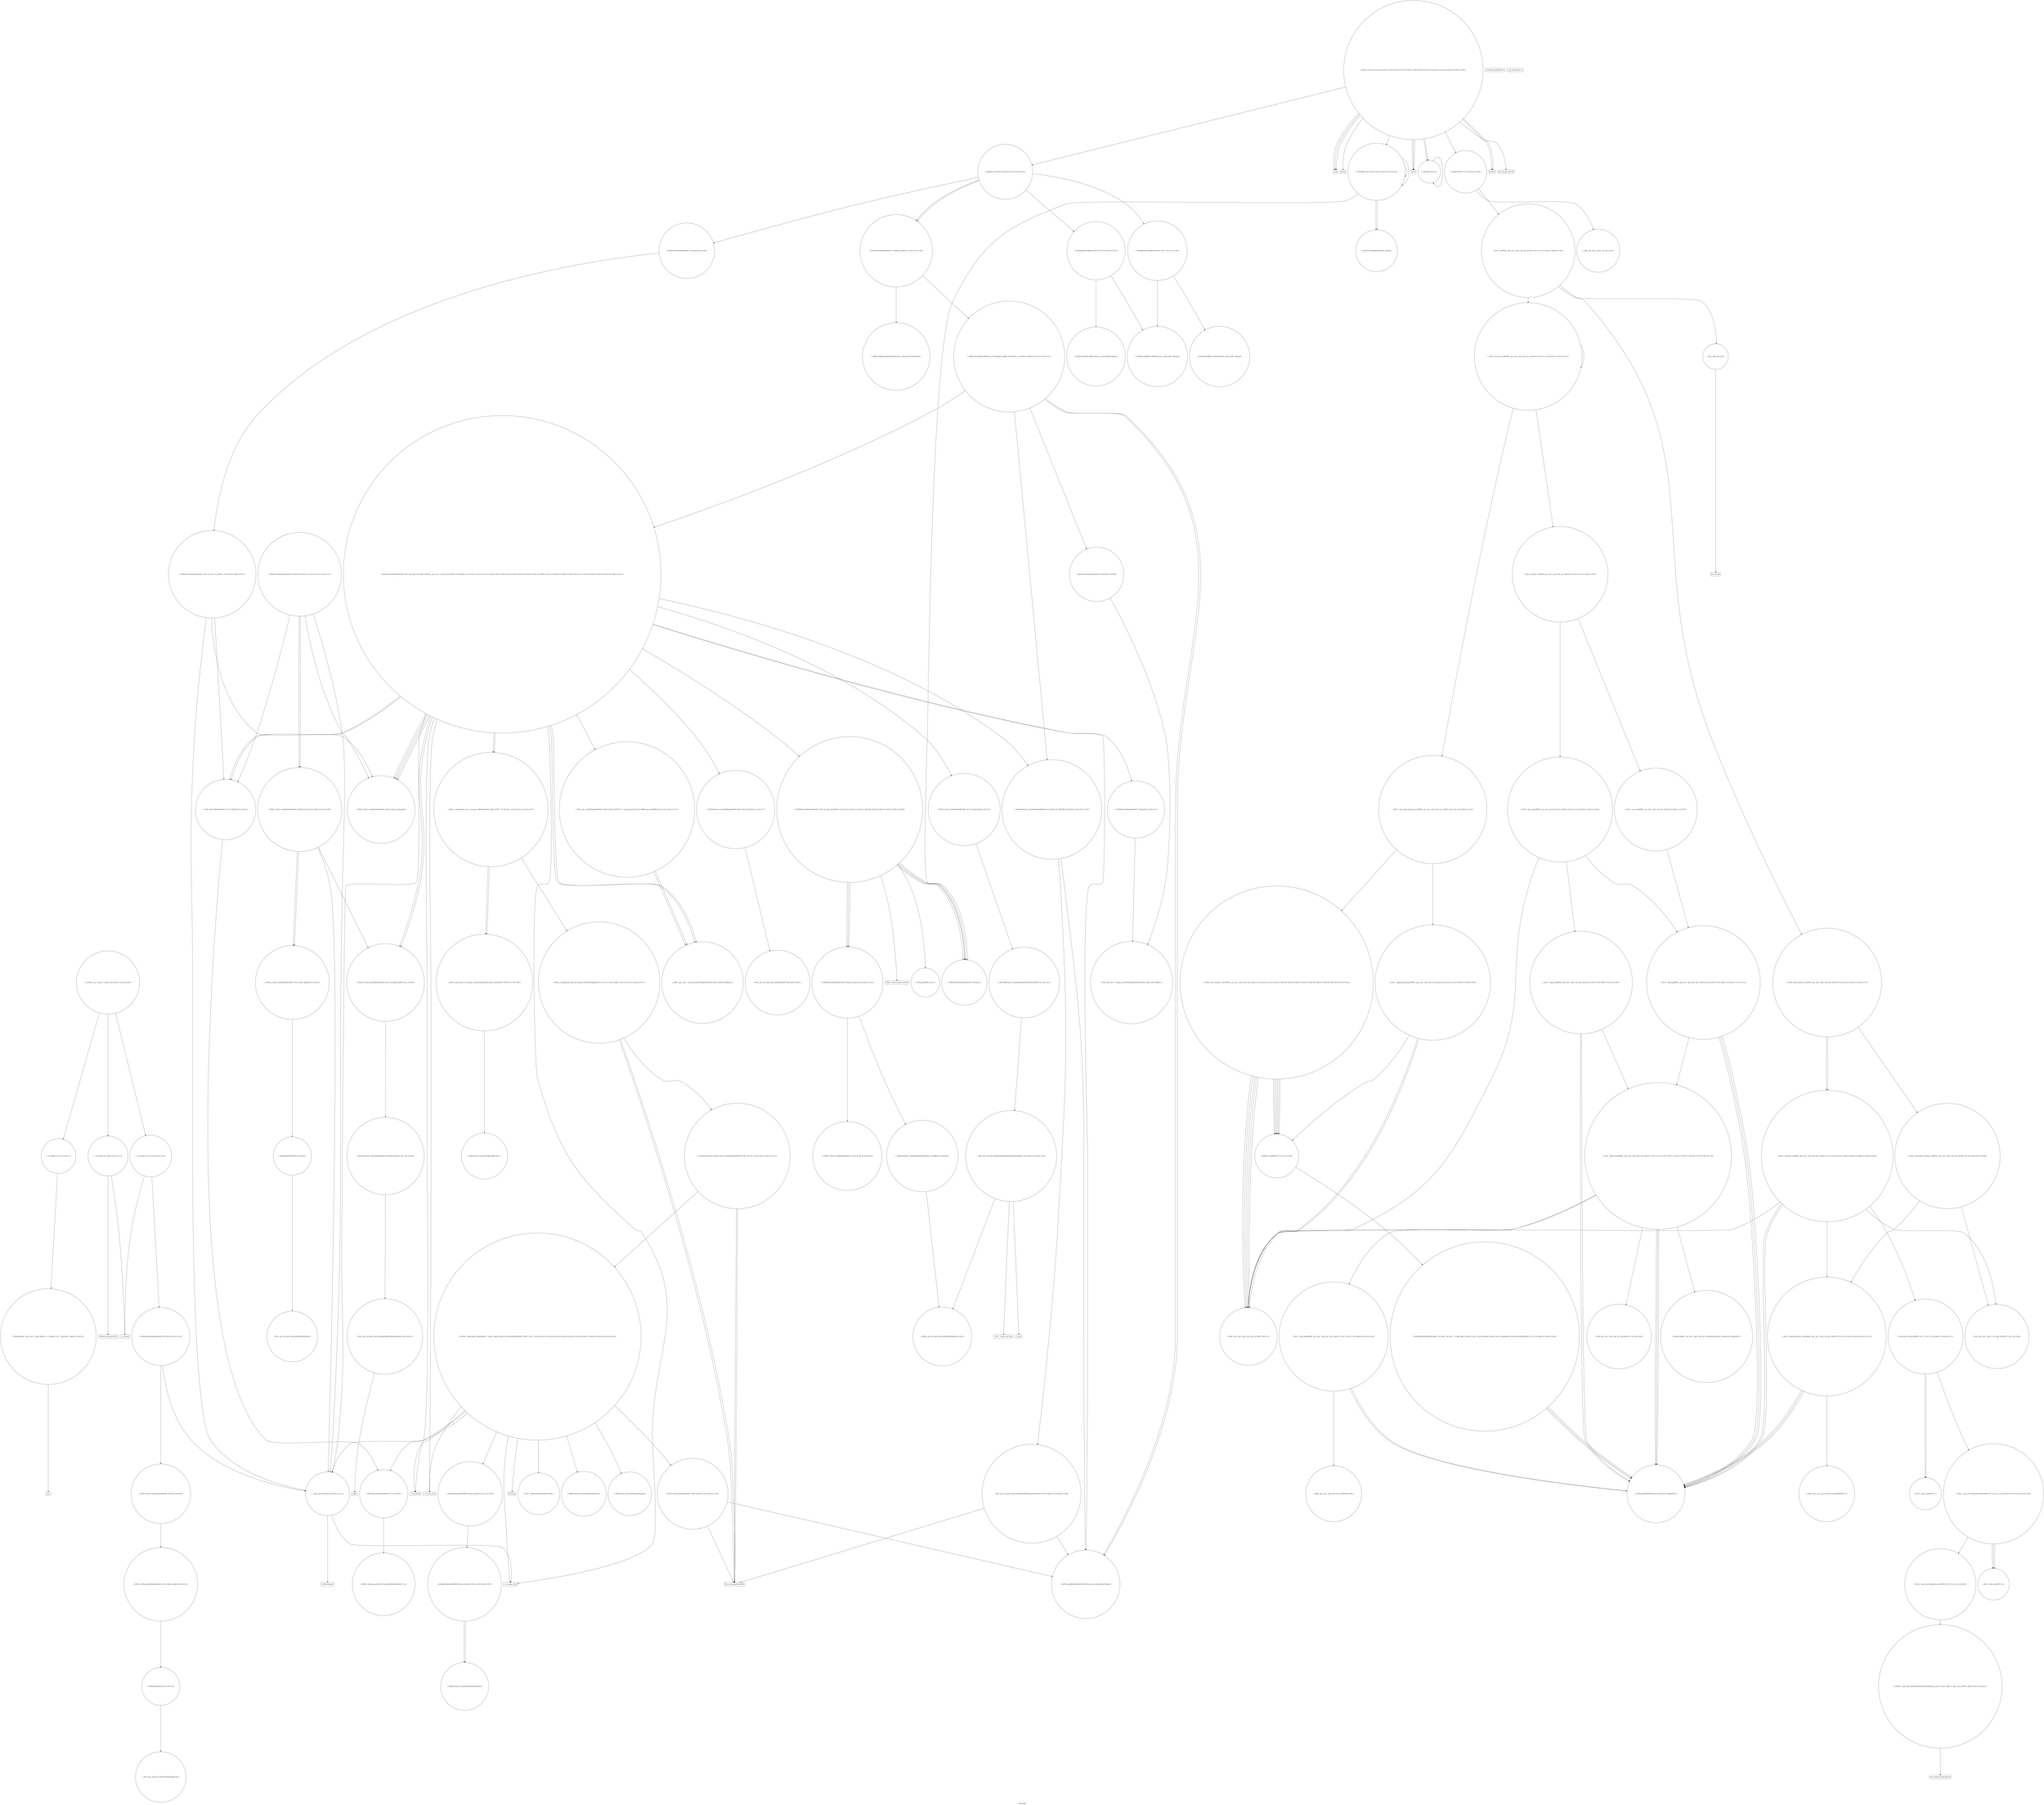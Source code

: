digraph "Call Graph" {
	label="Call Graph";

	Node0x55f5f18aec40 [shape=record,shape=circle,label="{__cxx_global_var_init|{<s0>1|<s1>2}}"];
	Node0x55f5f18aec40:s0 -> Node0x55f5f18aecc0[color=black];
	Node0x55f5f18aec40:s1 -> Node0x55f5f1b70620[color=black];
	Node0x55f5f1b741c0 [shape=record,shape=circle,label="{_ZNSt13move_iteratorIPSt4pairIliEEC2ES2_}"];
	Node0x55f5f1b70820 [shape=record,shape=circle,label="{_ZNSt6vectorISt4pairIliESaIS1_EEC2Ev|{<s0>7|<s1>8}}"];
	Node0x55f5f1b70820:s0 -> Node0x55f5f1b71320[color=black];
	Node0x55f5f1b70820:s1 -> Node0x55f5f1b71420[color=black];
	Node0x55f5f1b71d20 [shape=record,shape=circle,label="{_ZSt14__partial_sortIPlN9__gnu_cxx5__ops15_Iter_less_iterEEvT_S4_S4_T0_|{<s0>158|<s1>159}}"];
	Node0x55f5f1b71d20:s0 -> Node0x55f5f1b71e20[color=black];
	Node0x55f5f1b71d20:s1 -> Node0x55f5f1b71ea0[color=black];
	Node0x55f5f1b70ba0 [shape=record,shape=circle,label="{_ZNSt6vectorISt4pairIliESaIS1_EE9push_backEOS1_|{<s0>25|<s1>26}}"];
	Node0x55f5f1b70ba0:s0 -> Node0x55f5f1b72e40[color=black];
	Node0x55f5f1b70ba0:s1 -> Node0x55f5f1b72dc0[color=black];
	Node0x55f5f1b720a0 [shape=record,shape=circle,label="{_ZSt4moveIRlEONSt16remove_referenceIT_E4typeEOS2_}"];
	Node0x55f5f1b70f20 [shape=record,shape=Mrecord,label="{scanf}"];
	Node0x55f5f1b72420 [shape=record,shape=circle,label="{_ZSt21__unguarded_partitionIPlN9__gnu_cxx5__ops15_Iter_less_iterEET_S4_S4_S4_T0_|{<s0>194|<s1>195|<s2>196}}"];
	Node0x55f5f1b72420:s0 -> Node0x55f5f1b71fa0[color=black];
	Node0x55f5f1b72420:s1 -> Node0x55f5f1b71fa0[color=black];
	Node0x55f5f1b72420:s2 -> Node0x55f5f1b724a0[color=black];
	Node0x55f5f1b712a0 [shape=record,shape=circle,label="{_ZSt7forwardIiEOT_RNSt16remove_referenceIS0_E4typeE}"];
	Node0x55f5f1b727a0 [shape=record,shape=circle,label="{_ZSt25__unguarded_linear_insertIPlN9__gnu_cxx5__ops14_Val_less_iterEEvT_T0_|{<s0>212|<s1>213|<s2>214|<s3>215}}"];
	Node0x55f5f1b727a0:s0 -> Node0x55f5f1b720a0[color=black];
	Node0x55f5f1b727a0:s1 -> Node0x55f5f1b72ba0[color=black];
	Node0x55f5f1b727a0:s2 -> Node0x55f5f1b720a0[color=black];
	Node0x55f5f1b727a0:s3 -> Node0x55f5f1b720a0[color=black];
	Node0x55f5f1b71620 [shape=record,shape=circle,label="{_ZNSaISt4pairIliEEC2Ev|{<s0>53}}"];
	Node0x55f5f1b71620:s0 -> Node0x55f5f1b716a0[color=black];
	Node0x55f5f1b72b20 [shape=record,shape=Mrecord,label="{llvm.memmove.p0i8.p0i8.i64}"];
	Node0x55f5f1b719a0 [shape=record,shape=circle,label="{_ZNSt12_Vector_baseISt4pairIliESaIS1_EE13_M_deallocateEPS1_m|{<s0>60}}"];
	Node0x55f5f1b719a0:s0 -> Node0x55f5f1b71aa0[color=black];
	Node0x55f5f1b72d40 [shape=record,shape=circle,label="{_ZNSt6vectorISt4pairIliESaIS1_EE15_M_erase_at_endEPS1_|{<s0>65|<s1>66|<s2>67}}"];
	Node0x55f5f1b72d40:s0 -> Node0x55f5f1b717a0[color=black];
	Node0x55f5f1b72d40:s1 -> Node0x55f5f1b71720[color=black];
	Node0x55f5f1b72d40:s2 -> Node0x55f5f1b71420[color=black];
	Node0x55f5f1b730c0 [shape=record,shape=circle,label="{_ZN9__gnu_cxx13new_allocatorISt4pairIliEE9constructIS2_JS2_EEEvPT_DpOT0_|{<s0>99|<s1>100}}"];
	Node0x55f5f1b730c0:s0 -> Node0x55f5f1b72f40[color=black];
	Node0x55f5f1b730c0:s1 -> Node0x55f5f1b73140[color=black];
	Node0x55f5f1b73440 [shape=record,shape=circle,label="{_ZNK9__gnu_cxx17__normal_iteratorIPSt4pairIliESt6vectorIS2_SaIS2_EEE4baseEv}"];
	Node0x55f5f1b737c0 [shape=record,shape=circle,label="{_ZNSt16allocator_traitsISaISt4pairIliEEE8max_sizeERKS2_|{<s0>120}}"];
	Node0x55f5f1b737c0:s0 -> Node0x55f5f1b738c0[color=black];
	Node0x55f5f1b73b40 [shape=record,shape=Mrecord,label="{_Znwm}"];
	Node0x55f5f1b73ec0 [shape=record,shape=circle,label="{_ZSt11__addressofISt4pairIliEEPT_RS2_}"];
	Node0x55f5f18aecc0 [shape=record,shape=Mrecord,label="{_ZNSt8ios_base4InitC1Ev}"];
	Node0x55f5f1b74240 [shape=record,shape=circle,label="{_ZN9__gnu_cxx13new_allocatorISt4pairIliEE7destroyIS2_EEvPT_}"];
	Node0x55f5f1b708a0 [shape=record,shape=circle,label="{_ZNSt6vectorISt4pairIliESaIS1_EED2Ev|{<s0>9|<s1>10|<s2>11|<s3>12|<s4>13}}"];
	Node0x55f5f1b708a0:s0 -> Node0x55f5f1b717a0[color=black];
	Node0x55f5f1b708a0:s1 -> Node0x55f5f1b71720[color=black];
	Node0x55f5f1b708a0:s2 -> Node0x55f5f1b71820[color=black];
	Node0x55f5f1b708a0:s3 -> Node0x55f5f1b71820[color=black];
	Node0x55f5f1b708a0:s4 -> Node0x55f5f1b71420[color=black];
	Node0x55f5f1b71da0 [shape=record,shape=circle,label="{_ZSt27__unguarded_partition_pivotIPlN9__gnu_cxx5__ops15_Iter_less_iterEET_S4_S4_T0_|{<s0>160|<s1>161}}"];
	Node0x55f5f1b71da0:s0 -> Node0x55f5f1b723a0[color=black];
	Node0x55f5f1b71da0:s1 -> Node0x55f5f1b72420[color=black];
	Node0x55f5f1b70c20 [shape=record,shape=circle,label="{_ZNSt4pairIliEC2IRlRiLb1EEEOT_OT0_|{<s0>27|<s1>28}}"];
	Node0x55f5f1b70c20:s0 -> Node0x55f5f1b711a0[color=black];
	Node0x55f5f1b70c20:s1 -> Node0x55f5f1b71220[color=black];
	Node0x55f5f1b72120 [shape=record,shape=circle,label="{_ZSt13__adjust_heapIPlllN9__gnu_cxx5__ops15_Iter_less_iterEEvT_T0_S5_T1_T2_|{<s0>173|<s1>174|<s2>175|<s3>176|<s4>177|<s5>178|<s6>179}}"];
	Node0x55f5f1b72120:s0 -> Node0x55f5f1b71fa0[color=black];
	Node0x55f5f1b72120:s1 -> Node0x55f5f1b720a0[color=black];
	Node0x55f5f1b72120:s2 -> Node0x55f5f1b720a0[color=black];
	Node0x55f5f1b72120:s3 -> Node0x55f5f1b721a0[color=black];
	Node0x55f5f1b72120:s4 -> Node0x55f5f1b72220[color=black];
	Node0x55f5f1b72120:s5 -> Node0x55f5f1b720a0[color=black];
	Node0x55f5f1b72120:s6 -> Node0x55f5f1b722a0[color=black];
	Node0x55f5f1b70fa0 [shape=record,shape=Mrecord,label="{fprintf}"];
	Node0x55f5f1b724a0 [shape=record,shape=circle,label="{_ZSt9iter_swapIPlS0_EvT_T0_|{<s0>197}}"];
	Node0x55f5f1b724a0:s0 -> Node0x55f5f1b72520[color=black];
	Node0x55f5f1b71320 [shape=record,shape=circle,label="{_ZNSt12_Vector_baseISt4pairIliESaIS1_EEC2Ev|{<s0>49}}"];
	Node0x55f5f1b71320:s0 -> Node0x55f5f1b715a0[color=black];
	Node0x55f5f1b72820 [shape=record,shape=circle,label="{_ZN9__gnu_cxx5__ops15__val_comp_iterENS0_15_Iter_less_iterE}"];
	Node0x55f5f1b716a0 [shape=record,shape=circle,label="{_ZN9__gnu_cxx13new_allocatorISt4pairIliEEC2Ev}"];
	Node0x55f5f1b72ba0 [shape=record,shape=circle,label="{_ZNK9__gnu_cxx5__ops14_Val_less_iterclIlPlEEbRT_T0_}"];
	Node0x55f5f1b71a20 [shape=record,shape=circle,label="{_ZNSt12_Vector_baseISt4pairIliESaIS1_EE12_Vector_implD2Ev|{<s0>61}}"];
	Node0x55f5f1b71a20:s0 -> Node0x55f5f1b71c20[color=black];
	Node0x55f5f1b72dc0 [shape=record,shape=circle,label="{_ZNSt6vectorISt4pairIliESaIS1_EE12emplace_backIJS1_EEEvDpOT_|{<s0>68|<s1>69|<s2>70|<s3>71|<s4>72}}"];
	Node0x55f5f1b72dc0:s0 -> Node0x55f5f1b72f40[color=black];
	Node0x55f5f1b72dc0:s1 -> Node0x55f5f1b72ec0[color=black];
	Node0x55f5f1b72dc0:s2 -> Node0x55f5f1b73040[color=black];
	Node0x55f5f1b72dc0:s3 -> Node0x55f5f1b72f40[color=black];
	Node0x55f5f1b72dc0:s4 -> Node0x55f5f1b72fc0[color=black];
	Node0x55f5f1b73140 [shape=record,shape=Mrecord,label="{llvm.memcpy.p0i8.p0i8.i64}"];
	Node0x55f5f1b734c0 [shape=record,shape=circle,label="{_ZNSt16allocator_traitsISaISt4pairIliEEE7destroyIS1_EEvRS2_PT_|{<s0>117}}"];
	Node0x55f5f1b734c0:s0 -> Node0x55f5f1b74240[color=black];
	Node0x55f5f1b73840 [shape=record,shape=circle,label="{_ZNKSt12_Vector_baseISt4pairIliESaIS1_EE19_M_get_Tp_allocatorEv}"];
	Node0x55f5f1b73bc0 [shape=record,shape=circle,label="{_ZSt22__uninitialized_copy_aISt13move_iteratorIPSt4pairIliEES3_S2_ET0_T_S6_S5_RSaIT1_E|{<s0>125|<s1>126|<s2>127}}"];
	Node0x55f5f1b73bc0:s0 -> Node0x55f5f1b73140[color=black];
	Node0x55f5f1b73bc0:s1 -> Node0x55f5f1b73140[color=black];
	Node0x55f5f1b73bc0:s2 -> Node0x55f5f1b73cc0[color=black];
	Node0x55f5f1b73f40 [shape=record,shape=circle,label="{_ZNKSt13move_iteratorIPSt4pairIliEEdeEv}"];
	Node0x55f5f1b705a0 [shape=record,shape=Mrecord,label="{_ZNSt8ios_base4InitD1Ev}"];
	Node0x55f5f1b742c0 [shape=record,shape=circle,label="{_ZSt6__sortIPlN9__gnu_cxx5__ops15_Iter_less_iterEEvT_S4_T0_|{<s0>148|<s1>149|<s2>150}}"];
	Node0x55f5f1b742c0:s0 -> Node0x55f5f1b74440[color=black];
	Node0x55f5f1b742c0:s1 -> Node0x55f5f1b743c0[color=black];
	Node0x55f5f1b742c0:s2 -> Node0x55f5f1b71ca0[color=black];
	Node0x55f5f1b70920 [shape=record,shape=circle,label="{_Z5checkil|{<s0>14|<s1>15|<s2>16|<s3>17|<s4>18}}"];
	Node0x55f5f1b70920:s0 -> Node0x55f5f1b709a0[color=black];
	Node0x55f5f1b70920:s1 -> Node0x55f5f1b70920[color=black];
	Node0x55f5f1b70920:s2 -> Node0x55f5f1b70a20[color=black];
	Node0x55f5f1b70920:s3 -> Node0x55f5f1b70a20[color=black];
	Node0x55f5f1b70920:s4 -> Node0x55f5f1b70920[color=black];
	Node0x55f5f1b71e20 [shape=record,shape=circle,label="{_ZSt13__heap_selectIPlN9__gnu_cxx5__ops15_Iter_less_iterEEvT_S4_S4_T0_|{<s0>162|<s1>163|<s2>164}}"];
	Node0x55f5f1b71e20:s0 -> Node0x55f5f1b71f20[color=black];
	Node0x55f5f1b71e20:s1 -> Node0x55f5f1b71fa0[color=black];
	Node0x55f5f1b71e20:s2 -> Node0x55f5f1b72020[color=black];
	Node0x55f5f1b70ca0 [shape=record,shape=circle,label="{_ZNSt4pairIliEC2IRliLb1EEEOT_OT0_|{<s0>29|<s1>30}}"];
	Node0x55f5f1b70ca0:s0 -> Node0x55f5f1b711a0[color=black];
	Node0x55f5f1b70ca0:s1 -> Node0x55f5f1b712a0[color=black];
	Node0x55f5f1b721a0 [shape=record,shape=circle,label="{_ZSt4moveIRN9__gnu_cxx5__ops15_Iter_less_iterEEONSt16remove_referenceIT_E4typeEOS5_}"];
	Node0x55f5f1b71020 [shape=record,shape=Mrecord,label="{printf}"];
	Node0x55f5f1b72520 [shape=record,shape=circle,label="{_ZSt4swapIlENSt9enable_ifIXsr6__and_ISt6__not_ISt15__is_tuple_likeIT_EESt21is_move_constructibleIS3_ESt18is_move_assignableIS3_EEE5valueEvE4typeERS3_SC_|{<s0>198|<s1>199|<s2>200}}"];
	Node0x55f5f1b72520:s0 -> Node0x55f5f1b720a0[color=black];
	Node0x55f5f1b72520:s1 -> Node0x55f5f1b720a0[color=black];
	Node0x55f5f1b72520:s2 -> Node0x55f5f1b720a0[color=black];
	Node0x55f5f1b713a0 [shape=record,shape=Mrecord,label="{__gxx_personality_v0}"];
	Node0x55f5f1b728a0 [shape=record,shape=circle,label="{_ZSt23__copy_move_backward_a2ILb1EPlS0_ET1_T0_S2_S1_|{<s0>216|<s1>217|<s2>218|<s3>219}}"];
	Node0x55f5f1b728a0:s0 -> Node0x55f5f1b72a20[color=black];
	Node0x55f5f1b728a0:s1 -> Node0x55f5f1b72a20[color=black];
	Node0x55f5f1b728a0:s2 -> Node0x55f5f1b72a20[color=black];
	Node0x55f5f1b728a0:s3 -> Node0x55f5f1b729a0[color=black];
	Node0x55f5f1b71720 [shape=record,shape=circle,label="{_ZSt8_DestroyIPSt4pairIliES1_EvT_S3_RSaIT0_E|{<s0>54}}"];
	Node0x55f5f1b71720:s0 -> Node0x55f5f1b718a0[color=black];
	Node0x55f5f1b72c20 [shape=record,shape=circle,label="{_GLOBAL__sub_I_jiazd_2_1.cpp|{<s0>222|<s1>223|<s2>224}}"];
	Node0x55f5f1b72c20:s0 -> Node0x55f5f18aec40[color=black];
	Node0x55f5f1b72c20:s1 -> Node0x55f5f1b706a0[color=black];
	Node0x55f5f1b72c20:s2 -> Node0x55f5f1b707a0[color=black];
	Node0x55f5f1b71aa0 [shape=record,shape=circle,label="{_ZNSt16allocator_traitsISaISt4pairIliEEE10deallocateERS2_PS1_m|{<s0>62}}"];
	Node0x55f5f1b71aa0:s0 -> Node0x55f5f1b71b20[color=black];
	Node0x55f5f1b72e40 [shape=record,shape=circle,label="{_ZSt4moveIRSt4pairIliEEONSt16remove_referenceIT_E4typeEOS4_}"];
	Node0x55f5f1b731c0 [shape=record,shape=circle,label="{_ZNKSt6vectorISt4pairIliESaIS1_EE12_M_check_lenEmPKc|{<s0>101|<s1>102|<s2>103|<s3>104|<s4>105|<s5>106|<s6>107|<s7>108|<s8>109}}"];
	Node0x55f5f1b731c0:s0 -> Node0x55f5f1b73640[color=black];
	Node0x55f5f1b731c0:s1 -> Node0x55f5f1b709a0[color=black];
	Node0x55f5f1b731c0:s2 -> Node0x55f5f1b736c0[color=black];
	Node0x55f5f1b731c0:s3 -> Node0x55f5f1b709a0[color=black];
	Node0x55f5f1b731c0:s4 -> Node0x55f5f1b709a0[color=black];
	Node0x55f5f1b731c0:s5 -> Node0x55f5f1b73740[color=black];
	Node0x55f5f1b731c0:s6 -> Node0x55f5f1b709a0[color=black];
	Node0x55f5f1b731c0:s7 -> Node0x55f5f1b73640[color=black];
	Node0x55f5f1b731c0:s8 -> Node0x55f5f1b73640[color=black];
	Node0x55f5f1b73540 [shape=record,shape=Mrecord,label="{__cxa_rethrow}"];
	Node0x55f5f1b738c0 [shape=record,shape=circle,label="{_ZNK9__gnu_cxx13new_allocatorISt4pairIliEE8max_sizeEv}"];
	Node0x55f5f1b73c40 [shape=record,shape=circle,label="{_ZSt32__make_move_if_noexcept_iteratorISt4pairIliESt13move_iteratorIPS1_EET0_PT_|{<s0>128}}"];
	Node0x55f5f1b73c40:s0 -> Node0x55f5f1b741c0[color=black];
	Node0x55f5f1b73fc0 [shape=record,shape=circle,label="{_ZNSt13move_iteratorIPSt4pairIliEEppEv}"];
	Node0x55f5f1b70620 [shape=record,shape=Mrecord,label="{__cxa_atexit}"];
	Node0x55f5f1b74340 [shape=record,shape=circle,label="{_ZN9__gnu_cxx5__ops16__iter_less_iterEv}"];
	Node0x55f5f1b709a0 [shape=record,shape=circle,label="{_ZNKSt6vectorISt4pairIliESaIS1_EE4sizeEv}"];
	Node0x55f5f1b71ea0 [shape=record,shape=circle,label="{_ZSt11__sort_heapIPlN9__gnu_cxx5__ops15_Iter_less_iterEEvT_S4_RT0_|{<s0>165}}"];
	Node0x55f5f1b71ea0:s0 -> Node0x55f5f1b72020[color=black];
	Node0x55f5f1b70d20 [shape=record,shape=circle,label="{_Z3gcdll|{<s0>31}}"];
	Node0x55f5f1b70d20:s0 -> Node0x55f5f1b70d20[color=black];
	Node0x55f5f1b72220 [shape=record,shape=circle,label="{_ZN9__gnu_cxx5__ops14_Iter_less_valC2ENS0_15_Iter_less_iterE}"];
	Node0x55f5f1b710a0 [shape=record,shape=circle,label="{_ZSt4sortIPlEvT_S1_|{<s0>47|<s1>48}}"];
	Node0x55f5f1b710a0:s0 -> Node0x55f5f1b74340[color=black];
	Node0x55f5f1b710a0:s1 -> Node0x55f5f1b742c0[color=black];
	Node0x55f5f1b725a0 [shape=record,shape=Mrecord,label="{llvm.ctlz.i64}"];
	Node0x55f5f1b71420 [shape=record,shape=circle,label="{__clang_call_terminate|{<s0>50|<s1>51}}"];
	Node0x55f5f1b71420:s0 -> Node0x55f5f1b714a0[color=black];
	Node0x55f5f1b71420:s1 -> Node0x55f5f1b71520[color=black];
	Node0x55f5f1b72920 [shape=record,shape=circle,label="{_ZSt12__miter_baseIPlET_S1_}"];
	Node0x55f5f1b717a0 [shape=record,shape=circle,label="{_ZNSt12_Vector_baseISt4pairIliESaIS1_EE19_M_get_Tp_allocatorEv}"];
	Node0x55f5f1b71b20 [shape=record,shape=circle,label="{_ZN9__gnu_cxx13new_allocatorISt4pairIliEE10deallocateEPS2_m|{<s0>63}}"];
	Node0x55f5f1b71b20:s0 -> Node0x55f5f1b71ba0[color=black];
	Node0x55f5f1b72ec0 [shape=record,shape=circle,label="{_ZNSt16allocator_traitsISaISt4pairIliEEE9constructIS1_JS1_EEEvRS2_PT_DpOT0_|{<s0>73|<s1>74}}"];
	Node0x55f5f1b72ec0:s0 -> Node0x55f5f1b72f40[color=black];
	Node0x55f5f1b72ec0:s1 -> Node0x55f5f1b730c0[color=black];
	Node0x55f5f1b73240 [shape=record,shape=circle,label="{_ZN9__gnu_cxxmiIPSt4pairIliESt6vectorIS2_SaIS2_EEEENS_17__normal_iteratorIT_T0_E15difference_typeERKSA_SD_|{<s0>110|<s1>111}}"];
	Node0x55f5f1b73240:s0 -> Node0x55f5f1b73440[color=black];
	Node0x55f5f1b73240:s1 -> Node0x55f5f1b73440[color=black];
	Node0x55f5f1b735c0 [shape=record,shape=Mrecord,label="{__cxa_end_catch}"];
	Node0x55f5f1b73940 [shape=record,shape=circle,label="{_ZN9__gnu_cxx17__normal_iteratorIPSt4pairIliESt6vectorIS2_SaIS2_EEEC2ERKS3_}"];
	Node0x55f5f1b73cc0 [shape=record,shape=circle,label="{_ZSt18uninitialized_copyISt13move_iteratorIPSt4pairIliEES3_ET0_T_S6_S5_|{<s0>129|<s1>130|<s2>131}}"];
	Node0x55f5f1b73cc0:s0 -> Node0x55f5f1b73140[color=black];
	Node0x55f5f1b73cc0:s1 -> Node0x55f5f1b73140[color=black];
	Node0x55f5f1b73cc0:s2 -> Node0x55f5f1b73d40[color=black];
	Node0x55f5f1b74040 [shape=record,shape=Mrecord,label="{llvm.trap}"];
	Node0x55f5f1b706a0 [shape=record,shape=circle,label="{__cxx_global_var_init.1|{<s0>3}}"];
	Node0x55f5f1b706a0:s0 -> Node0x55f5f1b70720[color=black];
	Node0x55f5f1b743c0 [shape=record,shape=circle,label="{_ZSt16__introsort_loopIPllN9__gnu_cxx5__ops15_Iter_less_iterEEvT_S4_T0_T1_|{<s0>151|<s1>152|<s2>153}}"];
	Node0x55f5f1b743c0:s0 -> Node0x55f5f1b71d20[color=black];
	Node0x55f5f1b743c0:s1 -> Node0x55f5f1b71da0[color=black];
	Node0x55f5f1b743c0:s2 -> Node0x55f5f1b743c0[color=black];
	Node0x55f5f1b70a20 [shape=record,shape=circle,label="{_ZNSt6vectorISt4pairIliESaIS1_EEixEm}"];
	Node0x55f5f1b71f20 [shape=record,shape=circle,label="{_ZSt11__make_heapIPlN9__gnu_cxx5__ops15_Iter_less_iterEEvT_S4_RT0_|{<s0>166|<s1>167|<s2>168}}"];
	Node0x55f5f1b71f20:s0 -> Node0x55f5f1b720a0[color=black];
	Node0x55f5f1b71f20:s1 -> Node0x55f5f1b720a0[color=black];
	Node0x55f5f1b71f20:s2 -> Node0x55f5f1b72120[color=black];
	Node0x55f5f1b70da0 [shape=record,shape=circle,label="{main|{<s0>32|<s1>33|<s2>34|<s3>35|<s4>36|<s5>37|<s6>38|<s7>39|<s8>40|<s9>41|<s10>42|<s11>43|<s12>44|<s13>45|<s14>46}}"];
	Node0x55f5f1b70da0:s0 -> Node0x55f5f1b70e20[color=black];
	Node0x55f5f1b70da0:s1 -> Node0x55f5f1b70e20[color=black];
	Node0x55f5f1b70da0:s2 -> Node0x55f5f1b70ea0[color=black];
	Node0x55f5f1b70da0:s3 -> Node0x55f5f1b70f20[color=black];
	Node0x55f5f1b70da0:s4 -> Node0x55f5f1b70fa0[color=black];
	Node0x55f5f1b70da0:s5 -> Node0x55f5f1b71020[color=black];
	Node0x55f5f1b70da0:s6 -> Node0x55f5f1b70f20[color=black];
	Node0x55f5f1b70da0:s7 -> Node0x55f5f1b70f20[color=black];
	Node0x55f5f1b70da0:s8 -> Node0x55f5f1b710a0[color=black];
	Node0x55f5f1b70da0:s9 -> Node0x55f5f1b70d20[color=black];
	Node0x55f5f1b70da0:s10 -> Node0x55f5f1b70aa0[color=black];
	Node0x55f5f1b70da0:s11 -> Node0x55f5f1b70920[color=black];
	Node0x55f5f1b70da0:s12 -> Node0x55f5f1b70d20[color=black];
	Node0x55f5f1b70da0:s13 -> Node0x55f5f1b71020[color=black];
	Node0x55f5f1b70da0:s14 -> Node0x55f5f1b71020[color=black];
	Node0x55f5f1b722a0 [shape=record,shape=circle,label="{_ZSt11__push_heapIPlllN9__gnu_cxx5__ops14_Iter_less_valEEvT_T0_S5_T1_RT2_|{<s0>180|<s1>181|<s2>182}}"];
	Node0x55f5f1b722a0:s0 -> Node0x55f5f1b72320[color=black];
	Node0x55f5f1b722a0:s1 -> Node0x55f5f1b720a0[color=black];
	Node0x55f5f1b722a0:s2 -> Node0x55f5f1b720a0[color=black];
	Node0x55f5f1b71120 [shape=record,shape=Mrecord,label="{acos}"];
	Node0x55f5f1b72620 [shape=record,shape=circle,label="{_ZSt16__insertion_sortIPlN9__gnu_cxx5__ops15_Iter_less_iterEEvT_S4_T0_|{<s0>201|<s1>202|<s2>203|<s3>204|<s4>205|<s5>206}}"];
	Node0x55f5f1b72620:s0 -> Node0x55f5f1b71fa0[color=black];
	Node0x55f5f1b72620:s1 -> Node0x55f5f1b720a0[color=black];
	Node0x55f5f1b72620:s2 -> Node0x55f5f1b72720[color=black];
	Node0x55f5f1b72620:s3 -> Node0x55f5f1b720a0[color=black];
	Node0x55f5f1b72620:s4 -> Node0x55f5f1b72820[color=black];
	Node0x55f5f1b72620:s5 -> Node0x55f5f1b727a0[color=black];
	Node0x55f5f1b714a0 [shape=record,shape=Mrecord,label="{__cxa_begin_catch}"];
	Node0x55f5f1b729a0 [shape=record,shape=circle,label="{_ZSt22__copy_move_backward_aILb1EPlS0_ET1_T0_S2_S1_|{<s0>220}}"];
	Node0x55f5f1b729a0:s0 -> Node0x55f5f1b72aa0[color=black];
	Node0x55f5f1b71820 [shape=record,shape=circle,label="{_ZNSt12_Vector_baseISt4pairIliESaIS1_EED2Ev|{<s0>55|<s1>56|<s2>57|<s3>58}}"];
	Node0x55f5f1b71820:s0 -> Node0x55f5f1b719a0[color=black];
	Node0x55f5f1b71820:s1 -> Node0x55f5f1b71a20[color=black];
	Node0x55f5f1b71820:s2 -> Node0x55f5f1b71a20[color=black];
	Node0x55f5f1b71820:s3 -> Node0x55f5f1b71420[color=black];
	Node0x55f5f1b71ba0 [shape=record,shape=Mrecord,label="{_ZdlPv}"];
	Node0x55f5f1b72f40 [shape=record,shape=circle,label="{_ZSt7forwardISt4pairIliEEOT_RNSt16remove_referenceIS2_E4typeE}"];
	Node0x55f5f1b732c0 [shape=record,shape=circle,label="{_ZNSt6vectorISt4pairIliESaIS1_EE5beginEv|{<s0>112}}"];
	Node0x55f5f1b732c0:s0 -> Node0x55f5f1b73940[color=black];
	Node0x55f5f1b73640 [shape=record,shape=circle,label="{_ZNKSt6vectorISt4pairIliESaIS1_EE8max_sizeEv|{<s0>118|<s1>119}}"];
	Node0x55f5f1b73640:s0 -> Node0x55f5f1b73840[color=black];
	Node0x55f5f1b73640:s1 -> Node0x55f5f1b737c0[color=black];
	Node0x55f5f1b739c0 [shape=record,shape=circle,label="{_ZNSt16allocator_traitsISaISt4pairIliEEE8allocateERS2_m|{<s0>121}}"];
	Node0x55f5f1b739c0:s0 -> Node0x55f5f1b73a40[color=black];
	Node0x55f5f1b73d40 [shape=record,shape=circle,label="{_ZNSt20__uninitialized_copyILb0EE13__uninit_copyISt13move_iteratorIPSt4pairIliEES5_EET0_T_S8_S7_|{<s0>132|<s1>133|<s2>134|<s3>135|<s4>136|<s5>137|<s6>138|<s7>139|<s8>140|<s9>141|<s10>142}}"];
	Node0x55f5f1b73d40:s0 -> Node0x55f5f1b73dc0[color=black];
	Node0x55f5f1b73d40:s1 -> Node0x55f5f1b73ec0[color=black];
	Node0x55f5f1b73d40:s2 -> Node0x55f5f1b73f40[color=black];
	Node0x55f5f1b73d40:s3 -> Node0x55f5f1b73e40[color=black];
	Node0x55f5f1b73d40:s4 -> Node0x55f5f1b73fc0[color=black];
	Node0x55f5f1b73d40:s5 -> Node0x55f5f1b714a0[color=black];
	Node0x55f5f1b73d40:s6 -> Node0x55f5f1b718a0[color=black];
	Node0x55f5f1b73d40:s7 -> Node0x55f5f1b73540[color=black];
	Node0x55f5f1b73d40:s8 -> Node0x55f5f1b735c0[color=black];
	Node0x55f5f1b73d40:s9 -> Node0x55f5f1b74040[color=black];
	Node0x55f5f1b73d40:s10 -> Node0x55f5f1b71420[color=black];
	Node0x55f5f1b740c0 [shape=record,shape=circle,label="{_ZSteqIPSt4pairIliEEbRKSt13move_iteratorIT_ES7_|{<s0>146|<s1>147}}"];
	Node0x55f5f1b740c0:s0 -> Node0x55f5f1b74140[color=black];
	Node0x55f5f1b740c0:s1 -> Node0x55f5f1b74140[color=black];
	Node0x55f5f1b70720 [shape=record,shape=circle,label="{_ZSt4acosIiEN9__gnu_cxx11__enable_ifIXsr12__is_integerIT_EE7__valueEdE6__typeES2_|{<s0>4}}"];
	Node0x55f5f1b70720:s0 -> Node0x55f5f1b71120[color=black];
	Node0x55f5f1b74440 [shape=record,shape=circle,label="{_ZSt4__lgl|{<s0>154}}"];
	Node0x55f5f1b74440:s0 -> Node0x55f5f1b725a0[color=black];
	Node0x55f5f1b70aa0 [shape=record,shape=circle,label="{_Z4factl|{<s0>19|<s1>20|<s2>21|<s3>22|<s4>23}}"];
	Node0x55f5f1b70aa0:s0 -> Node0x55f5f1b70b20[color=black];
	Node0x55f5f1b70aa0:s1 -> Node0x55f5f1b70c20[color=black];
	Node0x55f5f1b70aa0:s2 -> Node0x55f5f1b70ba0[color=black];
	Node0x55f5f1b70aa0:s3 -> Node0x55f5f1b70ca0[color=black];
	Node0x55f5f1b70aa0:s4 -> Node0x55f5f1b70ba0[color=black];
	Node0x55f5f1b71fa0 [shape=record,shape=circle,label="{_ZNK9__gnu_cxx5__ops15_Iter_less_iterclIPlS3_EEbT_T0_}"];
	Node0x55f5f1b70e20 [shape=record,shape=Mrecord,label="{freopen}"];
	Node0x55f5f1b72320 [shape=record,shape=circle,label="{_ZNK9__gnu_cxx5__ops14_Iter_less_valclIPllEEbT_RT0_}"];
	Node0x55f5f1b711a0 [shape=record,shape=circle,label="{_ZSt7forwardIRlEOT_RNSt16remove_referenceIS1_E4typeE}"];
	Node0x55f5f1b726a0 [shape=record,shape=circle,label="{_ZSt26__unguarded_insertion_sortIPlN9__gnu_cxx5__ops15_Iter_less_iterEEvT_S4_T0_|{<s0>207|<s1>208}}"];
	Node0x55f5f1b726a0:s0 -> Node0x55f5f1b72820[color=black];
	Node0x55f5f1b726a0:s1 -> Node0x55f5f1b727a0[color=black];
	Node0x55f5f1b71520 [shape=record,shape=Mrecord,label="{_ZSt9terminatev}"];
	Node0x55f5f1b72a20 [shape=record,shape=circle,label="{_ZSt12__niter_baseIPlET_S1_}"];
	Node0x55f5f1b718a0 [shape=record,shape=circle,label="{_ZSt8_DestroyIPSt4pairIliEEvT_S3_|{<s0>59}}"];
	Node0x55f5f1b718a0:s0 -> Node0x55f5f1b71920[color=black];
	Node0x55f5f1b71c20 [shape=record,shape=circle,label="{_ZNSaISt4pairIliEED2Ev|{<s0>64}}"];
	Node0x55f5f1b71c20:s0 -> Node0x55f5f1b72cc0[color=black];
	Node0x55f5f1b72fc0 [shape=record,shape=circle,label="{_ZNSt6vectorISt4pairIliESaIS1_EE17_M_realloc_insertIJS1_EEEvN9__gnu_cxx17__normal_iteratorIPS1_S3_EEDpOT_|{<s0>75|<s1>76|<s2>77|<s3>78|<s4>79|<s5>80|<s6>81|<s7>82|<s8>83|<s9>84|<s10>85|<s11>86|<s12>87|<s13>88|<s14>89|<s15>90|<s16>91|<s17>92|<s18>93|<s19>94|<s20>95|<s21>96|<s22>97}}"];
	Node0x55f5f1b72fc0:s0 -> Node0x55f5f1b731c0[color=black];
	Node0x55f5f1b72fc0:s1 -> Node0x55f5f1b732c0[color=black];
	Node0x55f5f1b72fc0:s2 -> Node0x55f5f1b73240[color=black];
	Node0x55f5f1b72fc0:s3 -> Node0x55f5f1b73340[color=black];
	Node0x55f5f1b72fc0:s4 -> Node0x55f5f1b72f40[color=black];
	Node0x55f5f1b72fc0:s5 -> Node0x55f5f1b72ec0[color=black];
	Node0x55f5f1b72fc0:s6 -> Node0x55f5f1b73440[color=black];
	Node0x55f5f1b72fc0:s7 -> Node0x55f5f1b717a0[color=black];
	Node0x55f5f1b72fc0:s8 -> Node0x55f5f1b733c0[color=black];
	Node0x55f5f1b72fc0:s9 -> Node0x55f5f1b73440[color=black];
	Node0x55f5f1b72fc0:s10 -> Node0x55f5f1b717a0[color=black];
	Node0x55f5f1b72fc0:s11 -> Node0x55f5f1b733c0[color=black];
	Node0x55f5f1b72fc0:s12 -> Node0x55f5f1b714a0[color=black];
	Node0x55f5f1b72fc0:s13 -> Node0x55f5f1b734c0[color=black];
	Node0x55f5f1b72fc0:s14 -> Node0x55f5f1b735c0[color=black];
	Node0x55f5f1b72fc0:s15 -> Node0x55f5f1b717a0[color=black];
	Node0x55f5f1b72fc0:s16 -> Node0x55f5f1b71720[color=black];
	Node0x55f5f1b72fc0:s17 -> Node0x55f5f1b719a0[color=black];
	Node0x55f5f1b72fc0:s18 -> Node0x55f5f1b73540[color=black];
	Node0x55f5f1b72fc0:s19 -> Node0x55f5f1b717a0[color=black];
	Node0x55f5f1b72fc0:s20 -> Node0x55f5f1b71720[color=black];
	Node0x55f5f1b72fc0:s21 -> Node0x55f5f1b719a0[color=black];
	Node0x55f5f1b72fc0:s22 -> Node0x55f5f1b71420[color=black];
	Node0x55f5f1b73340 [shape=record,shape=circle,label="{_ZNSt12_Vector_baseISt4pairIliESaIS1_EE11_M_allocateEm|{<s0>113}}"];
	Node0x55f5f1b73340:s0 -> Node0x55f5f1b739c0[color=black];
	Node0x55f5f1b736c0 [shape=record,shape=Mrecord,label="{_ZSt20__throw_length_errorPKc}"];
	Node0x55f5f1b73a40 [shape=record,shape=circle,label="{_ZN9__gnu_cxx13new_allocatorISt4pairIliEE8allocateEmPKv|{<s0>122|<s1>123|<s2>124}}"];
	Node0x55f5f1b73a40:s0 -> Node0x55f5f1b738c0[color=black];
	Node0x55f5f1b73a40:s1 -> Node0x55f5f1b73ac0[color=black];
	Node0x55f5f1b73a40:s2 -> Node0x55f5f1b73b40[color=black];
	Node0x55f5f1b73dc0 [shape=record,shape=circle,label="{_ZStneIPSt4pairIliEEbRKSt13move_iteratorIT_ES7_|{<s0>143}}"];
	Node0x55f5f1b73dc0:s0 -> Node0x55f5f1b740c0[color=black];
	Node0x55f5f1b74140 [shape=record,shape=circle,label="{_ZNKSt13move_iteratorIPSt4pairIliEE4baseEv}"];
	Node0x55f5f1b707a0 [shape=record,shape=circle,label="{__cxx_global_var_init.2|{<s0>5|<s1>6}}"];
	Node0x55f5f1b707a0:s0 -> Node0x55f5f1b70820[color=black];
	Node0x55f5f1b707a0:s1 -> Node0x55f5f1b70620[color=black];
	Node0x55f5f1b71ca0 [shape=record,shape=circle,label="{_ZSt22__final_insertion_sortIPlN9__gnu_cxx5__ops15_Iter_less_iterEEvT_S4_T0_|{<s0>155|<s1>156|<s2>157}}"];
	Node0x55f5f1b71ca0:s0 -> Node0x55f5f1b72620[color=black];
	Node0x55f5f1b71ca0:s1 -> Node0x55f5f1b726a0[color=black];
	Node0x55f5f1b71ca0:s2 -> Node0x55f5f1b72620[color=black];
	Node0x55f5f1b70b20 [shape=record,shape=circle,label="{_ZNSt6vectorISt4pairIliESaIS1_EE5clearEv|{<s0>24}}"];
	Node0x55f5f1b70b20:s0 -> Node0x55f5f1b72d40[color=black];
	Node0x55f5f1b72020 [shape=record,shape=circle,label="{_ZSt10__pop_heapIPlN9__gnu_cxx5__ops15_Iter_less_iterEEvT_S4_S4_RT0_|{<s0>169|<s1>170|<s2>171|<s3>172}}"];
	Node0x55f5f1b72020:s0 -> Node0x55f5f1b720a0[color=black];
	Node0x55f5f1b72020:s1 -> Node0x55f5f1b720a0[color=black];
	Node0x55f5f1b72020:s2 -> Node0x55f5f1b720a0[color=black];
	Node0x55f5f1b72020:s3 -> Node0x55f5f1b72120[color=black];
	Node0x55f5f1b70ea0 [shape=record,shape=Mrecord,label="{llvm.memset.p0i8.i64}"];
	Node0x55f5f1b723a0 [shape=record,shape=circle,label="{_ZSt22__move_median_to_firstIPlN9__gnu_cxx5__ops15_Iter_less_iterEEvT_S4_S4_S4_T0_|{<s0>183|<s1>184|<s2>185|<s3>186|<s4>187|<s5>188|<s6>189|<s7>190|<s8>191|<s9>192|<s10>193}}"];
	Node0x55f5f1b723a0:s0 -> Node0x55f5f1b71fa0[color=black];
	Node0x55f5f1b723a0:s1 -> Node0x55f5f1b71fa0[color=black];
	Node0x55f5f1b723a0:s2 -> Node0x55f5f1b724a0[color=black];
	Node0x55f5f1b723a0:s3 -> Node0x55f5f1b71fa0[color=black];
	Node0x55f5f1b723a0:s4 -> Node0x55f5f1b724a0[color=black];
	Node0x55f5f1b723a0:s5 -> Node0x55f5f1b724a0[color=black];
	Node0x55f5f1b723a0:s6 -> Node0x55f5f1b71fa0[color=black];
	Node0x55f5f1b723a0:s7 -> Node0x55f5f1b724a0[color=black];
	Node0x55f5f1b723a0:s8 -> Node0x55f5f1b71fa0[color=black];
	Node0x55f5f1b723a0:s9 -> Node0x55f5f1b724a0[color=black];
	Node0x55f5f1b723a0:s10 -> Node0x55f5f1b724a0[color=black];
	Node0x55f5f1b71220 [shape=record,shape=circle,label="{_ZSt7forwardIRiEOT_RNSt16remove_referenceIS1_E4typeE}"];
	Node0x55f5f1b72720 [shape=record,shape=circle,label="{_ZSt13move_backwardIPlS0_ET0_T_S2_S1_|{<s0>209|<s1>210|<s2>211}}"];
	Node0x55f5f1b72720:s0 -> Node0x55f5f1b72920[color=black];
	Node0x55f5f1b72720:s1 -> Node0x55f5f1b72920[color=black];
	Node0x55f5f1b72720:s2 -> Node0x55f5f1b728a0[color=black];
	Node0x55f5f1b715a0 [shape=record,shape=circle,label="{_ZNSt12_Vector_baseISt4pairIliESaIS1_EE12_Vector_implC2Ev|{<s0>52}}"];
	Node0x55f5f1b715a0:s0 -> Node0x55f5f1b71620[color=black];
	Node0x55f5f1b72aa0 [shape=record,shape=circle,label="{_ZNSt20__copy_move_backwardILb1ELb1ESt26random_access_iterator_tagE13__copy_move_bIlEEPT_PKS3_S6_S4_|{<s0>221}}"];
	Node0x55f5f1b72aa0:s0 -> Node0x55f5f1b72b20[color=black];
	Node0x55f5f1b71920 [shape=record,shape=circle,label="{_ZNSt12_Destroy_auxILb1EE9__destroyIPSt4pairIliEEEvT_S5_}"];
	Node0x55f5f1b72cc0 [shape=record,shape=circle,label="{_ZN9__gnu_cxx13new_allocatorISt4pairIliEED2Ev}"];
	Node0x55f5f1b73040 [shape=record,shape=circle,label="{_ZNSt6vectorISt4pairIliESaIS1_EE3endEv|{<s0>98}}"];
	Node0x55f5f1b73040:s0 -> Node0x55f5f1b73940[color=black];
	Node0x55f5f1b733c0 [shape=record,shape=circle,label="{_ZSt34__uninitialized_move_if_noexcept_aIPSt4pairIliES2_SaIS1_EET0_T_S5_S4_RT1_|{<s0>114|<s1>115|<s2>116}}"];
	Node0x55f5f1b733c0:s0 -> Node0x55f5f1b73c40[color=black];
	Node0x55f5f1b733c0:s1 -> Node0x55f5f1b73c40[color=black];
	Node0x55f5f1b733c0:s2 -> Node0x55f5f1b73bc0[color=black];
	Node0x55f5f1b73740 [shape=record,shape=circle,label="{_ZSt3maxImERKT_S2_S2_}"];
	Node0x55f5f1b73ac0 [shape=record,shape=Mrecord,label="{_ZSt17__throw_bad_allocv}"];
	Node0x55f5f1b73e40 [shape=record,shape=circle,label="{_ZSt10_ConstructISt4pairIliEJS1_EEvPT_DpOT0_|{<s0>144|<s1>145}}"];
	Node0x55f5f1b73e40:s0 -> Node0x55f5f1b72f40[color=black];
	Node0x55f5f1b73e40:s1 -> Node0x55f5f1b73140[color=black];
}
